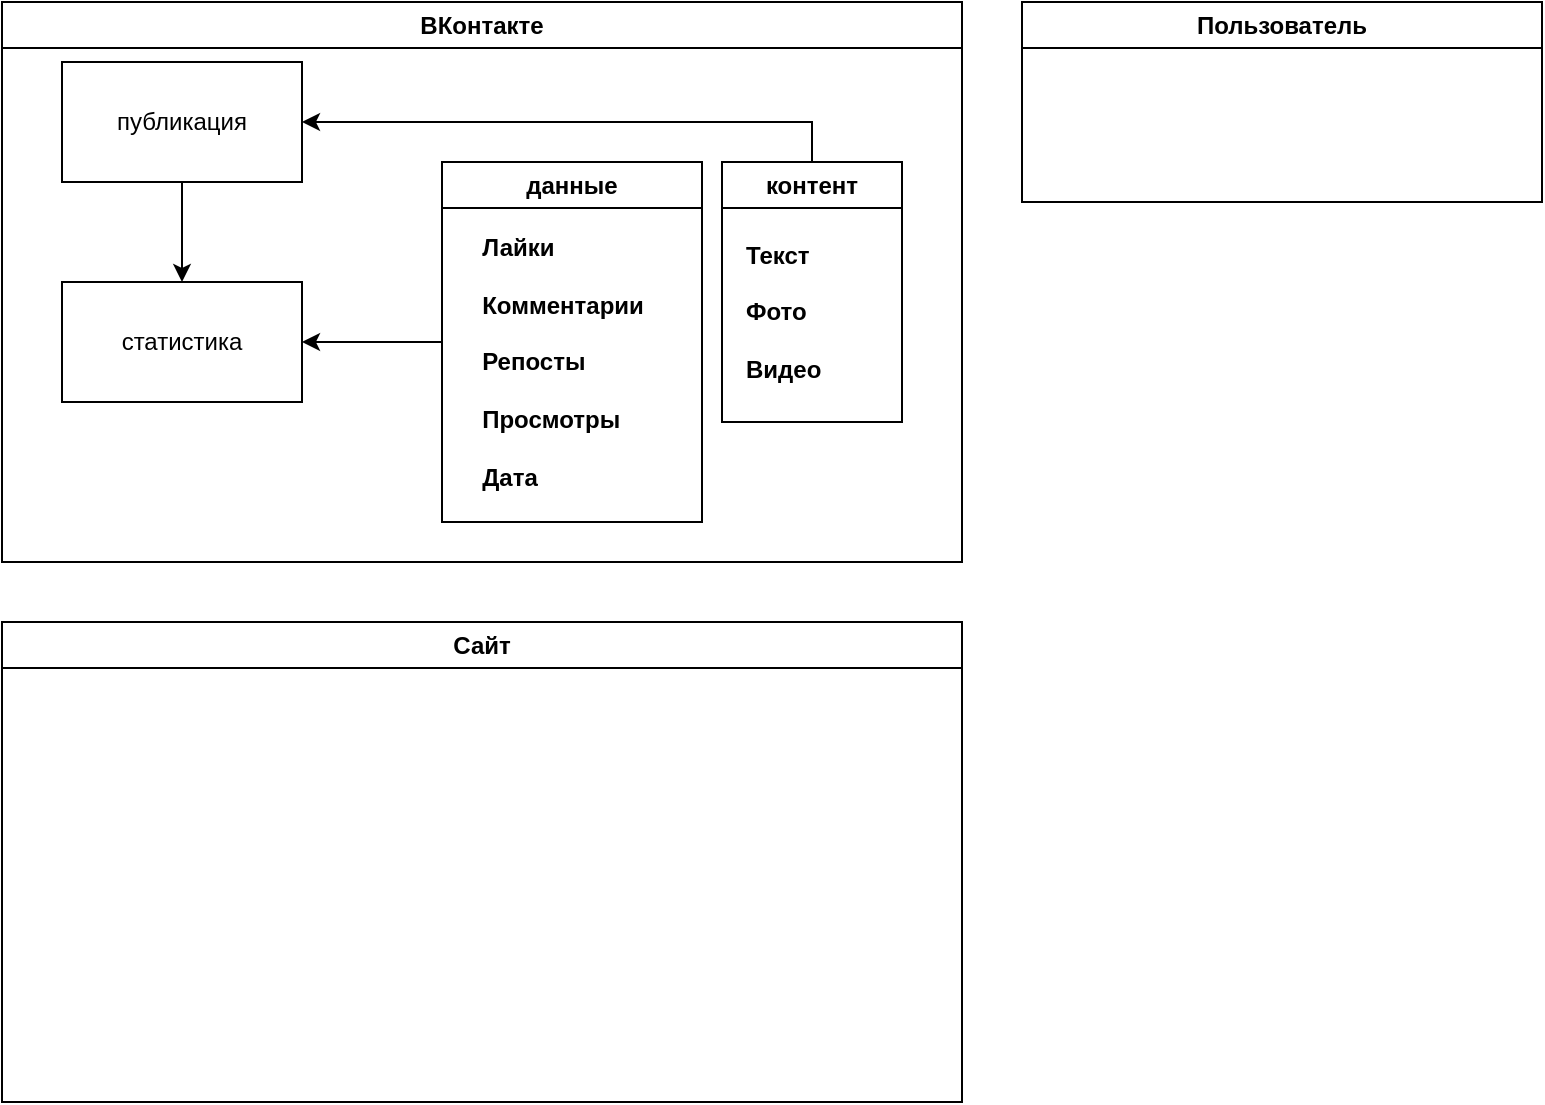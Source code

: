 <mxfile version="20.7.4" type="github">
  <diagram id="VrcHo0is1Yf8Ic5ensMK" name="Страница 1">
    <mxGraphModel dx="1434" dy="764" grid="1" gridSize="10" guides="1" tooltips="1" connect="1" arrows="1" fold="1" page="1" pageScale="1" pageWidth="827" pageHeight="1169" math="0" shadow="0">
      <root>
        <mxCell id="0" />
        <mxCell id="1" parent="0" />
        <mxCell id="WDCF_A7ImxJQsFsin7ZQ-1" value="Пользователь" style="swimlane;whiteSpace=wrap;html=1;" vertex="1" parent="1">
          <mxGeometry x="550" y="40" width="260" height="100" as="geometry" />
        </mxCell>
        <mxCell id="WDCF_A7ImxJQsFsin7ZQ-2" value="Сайт" style="swimlane;whiteSpace=wrap;html=1;" vertex="1" parent="1">
          <mxGeometry x="40" y="350" width="480" height="240" as="geometry" />
        </mxCell>
        <mxCell id="WDCF_A7ImxJQsFsin7ZQ-3" value="ВКонтакте" style="swimlane;whiteSpace=wrap;html=1;" vertex="1" parent="1">
          <mxGeometry x="40" y="40" width="480" height="280" as="geometry" />
        </mxCell>
        <mxCell id="WDCF_A7ImxJQsFsin7ZQ-14" style="edgeStyle=orthogonalEdgeStyle;rounded=0;orthogonalLoop=1;jettySize=auto;html=1;exitX=0.5;exitY=1;exitDx=0;exitDy=0;entryX=0.5;entryY=0;entryDx=0;entryDy=0;" edge="1" parent="WDCF_A7ImxJQsFsin7ZQ-3" source="WDCF_A7ImxJQsFsin7ZQ-5" target="WDCF_A7ImxJQsFsin7ZQ-8">
          <mxGeometry relative="1" as="geometry" />
        </mxCell>
        <mxCell id="WDCF_A7ImxJQsFsin7ZQ-5" value="публикация" style="rounded=0;whiteSpace=wrap;html=1;" vertex="1" parent="WDCF_A7ImxJQsFsin7ZQ-3">
          <mxGeometry x="30" y="30" width="120" height="60" as="geometry" />
        </mxCell>
        <mxCell id="WDCF_A7ImxJQsFsin7ZQ-9" style="edgeStyle=orthogonalEdgeStyle;rounded=0;orthogonalLoop=1;jettySize=auto;html=1;exitX=0.5;exitY=0;exitDx=0;exitDy=0;entryX=1;entryY=0.5;entryDx=0;entryDy=0;" edge="1" parent="WDCF_A7ImxJQsFsin7ZQ-3" source="WDCF_A7ImxJQsFsin7ZQ-6" target="WDCF_A7ImxJQsFsin7ZQ-5">
          <mxGeometry relative="1" as="geometry" />
        </mxCell>
        <mxCell id="WDCF_A7ImxJQsFsin7ZQ-6" value="контент" style="swimlane;whiteSpace=wrap;html=1;" vertex="1" parent="WDCF_A7ImxJQsFsin7ZQ-3">
          <mxGeometry x="360" y="80" width="90" height="130" as="geometry" />
        </mxCell>
        <mxCell id="WDCF_A7ImxJQsFsin7ZQ-7" value="&lt;b&gt;Текст&lt;br&gt;&lt;br&gt;Фото&lt;br&gt;&lt;br&gt;Видео&lt;/b&gt;" style="text;html=1;align=left;verticalAlign=middle;resizable=0;points=[];autosize=1;strokeColor=none;fillColor=none;" vertex="1" parent="WDCF_A7ImxJQsFsin7ZQ-6">
          <mxGeometry x="10" y="30" width="60" height="90" as="geometry" />
        </mxCell>
        <mxCell id="WDCF_A7ImxJQsFsin7ZQ-8" value="статистика" style="rounded=0;whiteSpace=wrap;html=1;" vertex="1" parent="WDCF_A7ImxJQsFsin7ZQ-3">
          <mxGeometry x="30" y="140" width="120" height="60" as="geometry" />
        </mxCell>
        <mxCell id="WDCF_A7ImxJQsFsin7ZQ-13" style="edgeStyle=orthogonalEdgeStyle;rounded=0;orthogonalLoop=1;jettySize=auto;html=1;exitX=0;exitY=0.5;exitDx=0;exitDy=0;entryX=1;entryY=0.5;entryDx=0;entryDy=0;" edge="1" parent="WDCF_A7ImxJQsFsin7ZQ-3" source="WDCF_A7ImxJQsFsin7ZQ-10" target="WDCF_A7ImxJQsFsin7ZQ-8">
          <mxGeometry relative="1" as="geometry" />
        </mxCell>
        <mxCell id="WDCF_A7ImxJQsFsin7ZQ-10" value="данные" style="swimlane;whiteSpace=wrap;html=1;" vertex="1" parent="WDCF_A7ImxJQsFsin7ZQ-3">
          <mxGeometry x="220" y="80" width="130" height="180" as="geometry" />
        </mxCell>
        <mxCell id="WDCF_A7ImxJQsFsin7ZQ-11" value="&lt;div style=&quot;text-align: left;&quot;&gt;&lt;b style=&quot;background-color: initial;&quot;&gt;Лайки&lt;/b&gt;&lt;/div&gt;&lt;div style=&quot;text-align: left;&quot;&gt;&lt;b&gt;&lt;br&gt;&lt;/b&gt;&lt;/div&gt;&lt;b&gt;Комментарии&lt;/b&gt;&lt;br&gt;&lt;br&gt;&lt;div style=&quot;text-align: left;&quot;&gt;&lt;b style=&quot;background-color: initial;&quot;&gt;Репосты&lt;/b&gt;&lt;/div&gt;&lt;br&gt;&lt;div style=&quot;text-align: left;&quot;&gt;&lt;b style=&quot;background-color: initial;&quot;&gt;Просмотры&lt;/b&gt;&lt;/div&gt;&lt;div style=&quot;text-align: left;&quot;&gt;&lt;b style=&quot;background-color: initial;&quot;&gt;&lt;br&gt;&lt;/b&gt;&lt;/div&gt;&lt;div style=&quot;text-align: left;&quot;&gt;&lt;b style=&quot;background-color: initial;&quot;&gt;Дата&lt;/b&gt;&lt;/div&gt;" style="text;html=1;align=center;verticalAlign=middle;resizable=0;points=[];autosize=1;strokeColor=none;fillColor=none;" vertex="1" parent="WDCF_A7ImxJQsFsin7ZQ-10">
          <mxGeometry x="10" y="30" width="100" height="140" as="geometry" />
        </mxCell>
      </root>
    </mxGraphModel>
  </diagram>
</mxfile>
